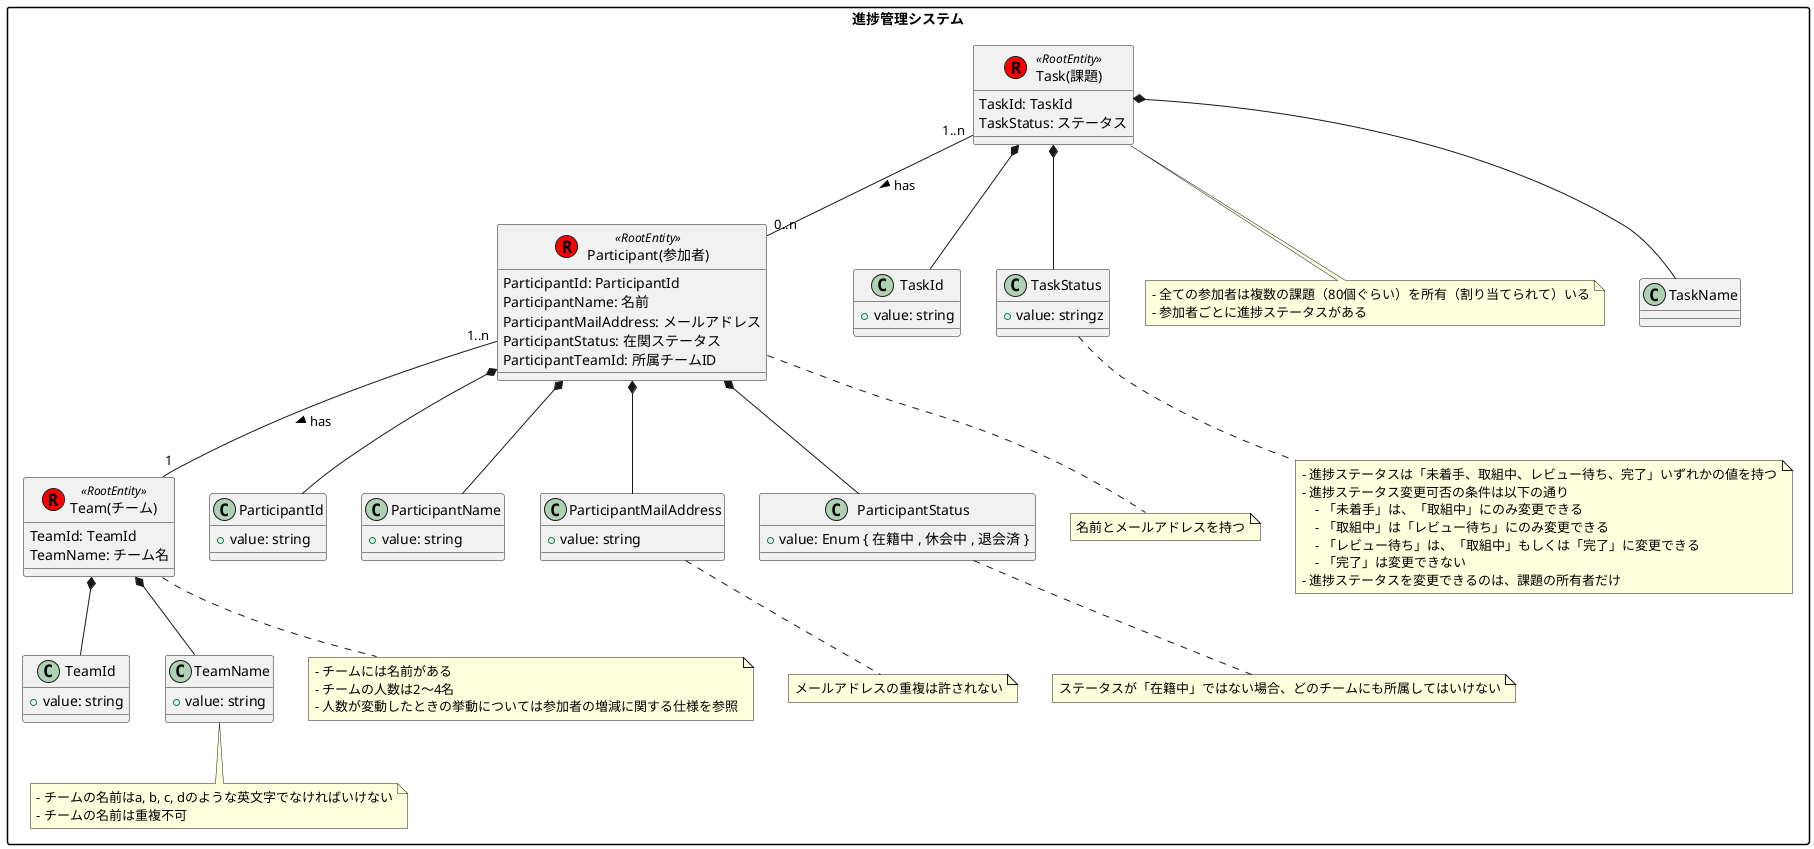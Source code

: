 ' https://zenn.dev/yamachan0625/books/ddd-hands-on/viewer/chapter6_model
@startuml PrahsChallenge

skinparam packageStyle rectangle

package "進捗管理システム" {
    ' 1. エンティティの定義
    class "Participant(参加者)" as Participant  << (R,red) RootEntity >> {
        ParticipantId: ParticipantId
        ParticipantName: 名前
        ParticipantMailAddress: メールアドレス
        ParticipantStatus: 在関ステータス
        ParticipantTeamId: 所属チームID
    }

    class "Team(チーム)" as Team  << (R,red) RootEntity >> {
        TeamId: TeamId
        TeamName: チーム名
    }

    class "Task(課題)" as Task  << (R,red) RootEntity >> {
        TaskId: TaskId
        TaskStatus: ステータス
    }

    ' 2. 属性の定義
    class "ParticipantId" as ParticipantId {
        + value: string
    }

    class "ParticipantName" as ParticipantName {
        + value: string
    }

    class "ParticipantMailAddress" as ParticipantMailAddress {
        + value: string
    }

    class "ParticipantStatus" as ParticipantStatus {
        + value: Enum { 在籍中 , 休会中 , 退会済 }
    }

    class "TeamId" as TeamId {
        + value: string
    }

    class "TeamName" as TeamName {
        + value: string
    }

    class "TaskId" as TaskId {
        + value: string
    }

    class "TaskStatus" as TaskStatus {
        + value: stringz
    }

    ' 3. ルールの追加
    note bottom of Participant
        名前とメールアドレスを持つ
    end note

    note bottom of ParticipantMailAddress
        メールアドレスの重複は許されない
    end note

    note bottom of ParticipantStatus
        ステータスが「在籍中」ではない場合、どのチームにも所属してはいけない
    end note

    note bottom of Team
        - チームには名前がある
        - チームの人数は2〜4名
        - 人数が変動したときの挙動については参加者の増減に関する仕様を参照
    end note

    note bottom of TeamName
        - チームの名前はa, b, c, dのような英文字でなければいけない
        - チームの名前は重複不可
    end note

    note bottom of Task
        - 全ての参加者は複数の課題（80個ぐらい）を所有（割り当てられて）いる
        - 参加者ごとに進捗ステータスがある
    end note


    note bottom of TaskStatus
        - 進捗ステータスは「未着手、取組中、レビュー待ち、完了」いずれかの値を持つ
        - 進捗ステータス変更可否の条件は以下の通り
            - 「未着手」は、「取組中」にのみ変更できる
            - 「取組中」は「レビュー待ち」にのみ変更できる
            - 「レビュー待ち」は、「取組中」もしくは「完了」に変更できる
            - 「完了」は変更できない
        - 進捗ステータスを変更できるのは、課題の所有者だけ
    end note

    ' 4. 関連性の定義
    Participant "1..n" -down- "1" Team : has >
    Task "1..n" -down- "0..n" Participant : has >

    Participant *-down- ParticipantId
    Participant *-down- ParticipantName
    Participant *-down- ParticipantMailAddress
    Participant *-down- ParticipantStatus

    Team *-down- TeamId
    Team *-down- TeamName

    Task *-down- TaskId
    Task *-down- TaskName
    Task *-down- TaskStatus
}



@enduml
